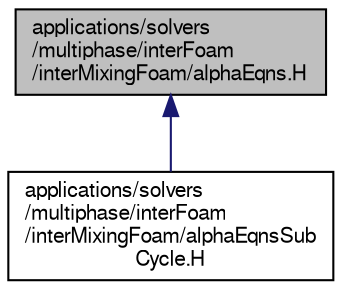 digraph "applications/solvers/multiphase/interFoam/interMixingFoam/alphaEqns.H"
{
  bgcolor="transparent";
  edge [fontname="FreeSans",fontsize="10",labelfontname="FreeSans",labelfontsize="10"];
  node [fontname="FreeSans",fontsize="10",shape=record];
  Node1 [label="applications/solvers\l/multiphase/interFoam\l/interMixingFoam/alphaEqns.H",height=0.2,width=0.4,color="black", fillcolor="grey75", style="filled", fontcolor="black"];
  Node1 -> Node2 [dir="back",color="midnightblue",fontsize="10",style="solid",fontname="FreeSans"];
  Node2 [label="applications/solvers\l/multiphase/interFoam\l/interMixingFoam/alphaEqnsSub\lCycle.H",height=0.2,width=0.4,color="black",URL="$a38543.html"];
}
